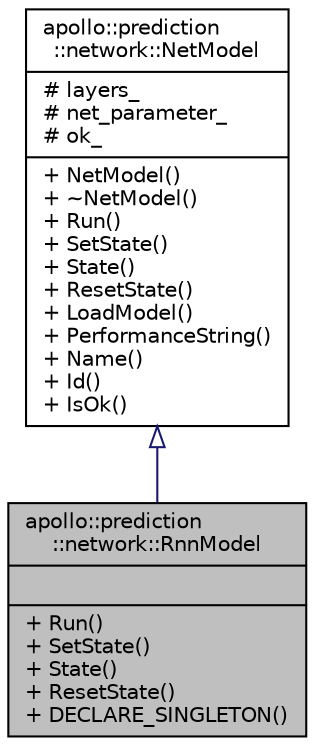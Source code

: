 digraph "apollo::prediction::network::RnnModel"
{
  edge [fontname="Helvetica",fontsize="10",labelfontname="Helvetica",labelfontsize="10"];
  node [fontname="Helvetica",fontsize="10",shape=record];
  Node2 [label="{apollo::prediction\l::network::RnnModel\n||+ Run()\l+ SetState()\l+ State()\l+ ResetState()\l+ DECLARE_SINGLETON()\l}",height=0.2,width=0.4,color="black", fillcolor="grey75", style="filled", fontcolor="black"];
  Node3 -> Node2 [dir="back",color="midnightblue",fontsize="10",style="solid",arrowtail="onormal",fontname="Helvetica"];
  Node3 [label="{apollo::prediction\l::network::NetModel\n|# layers_\l# net_parameter_\l# ok_\l|+ NetModel()\l+ ~NetModel()\l+ Run()\l+ SetState()\l+ State()\l+ ResetState()\l+ LoadModel()\l+ PerformanceString()\l+ Name()\l+ Id()\l+ IsOk()\l}",height=0.2,width=0.4,color="black", fillcolor="white", style="filled",URL="$classapollo_1_1prediction_1_1network_1_1NetModel.html",tooltip="NetModel is a base class for specific network model It contains a pure virtual function Run which mus..."];
}

